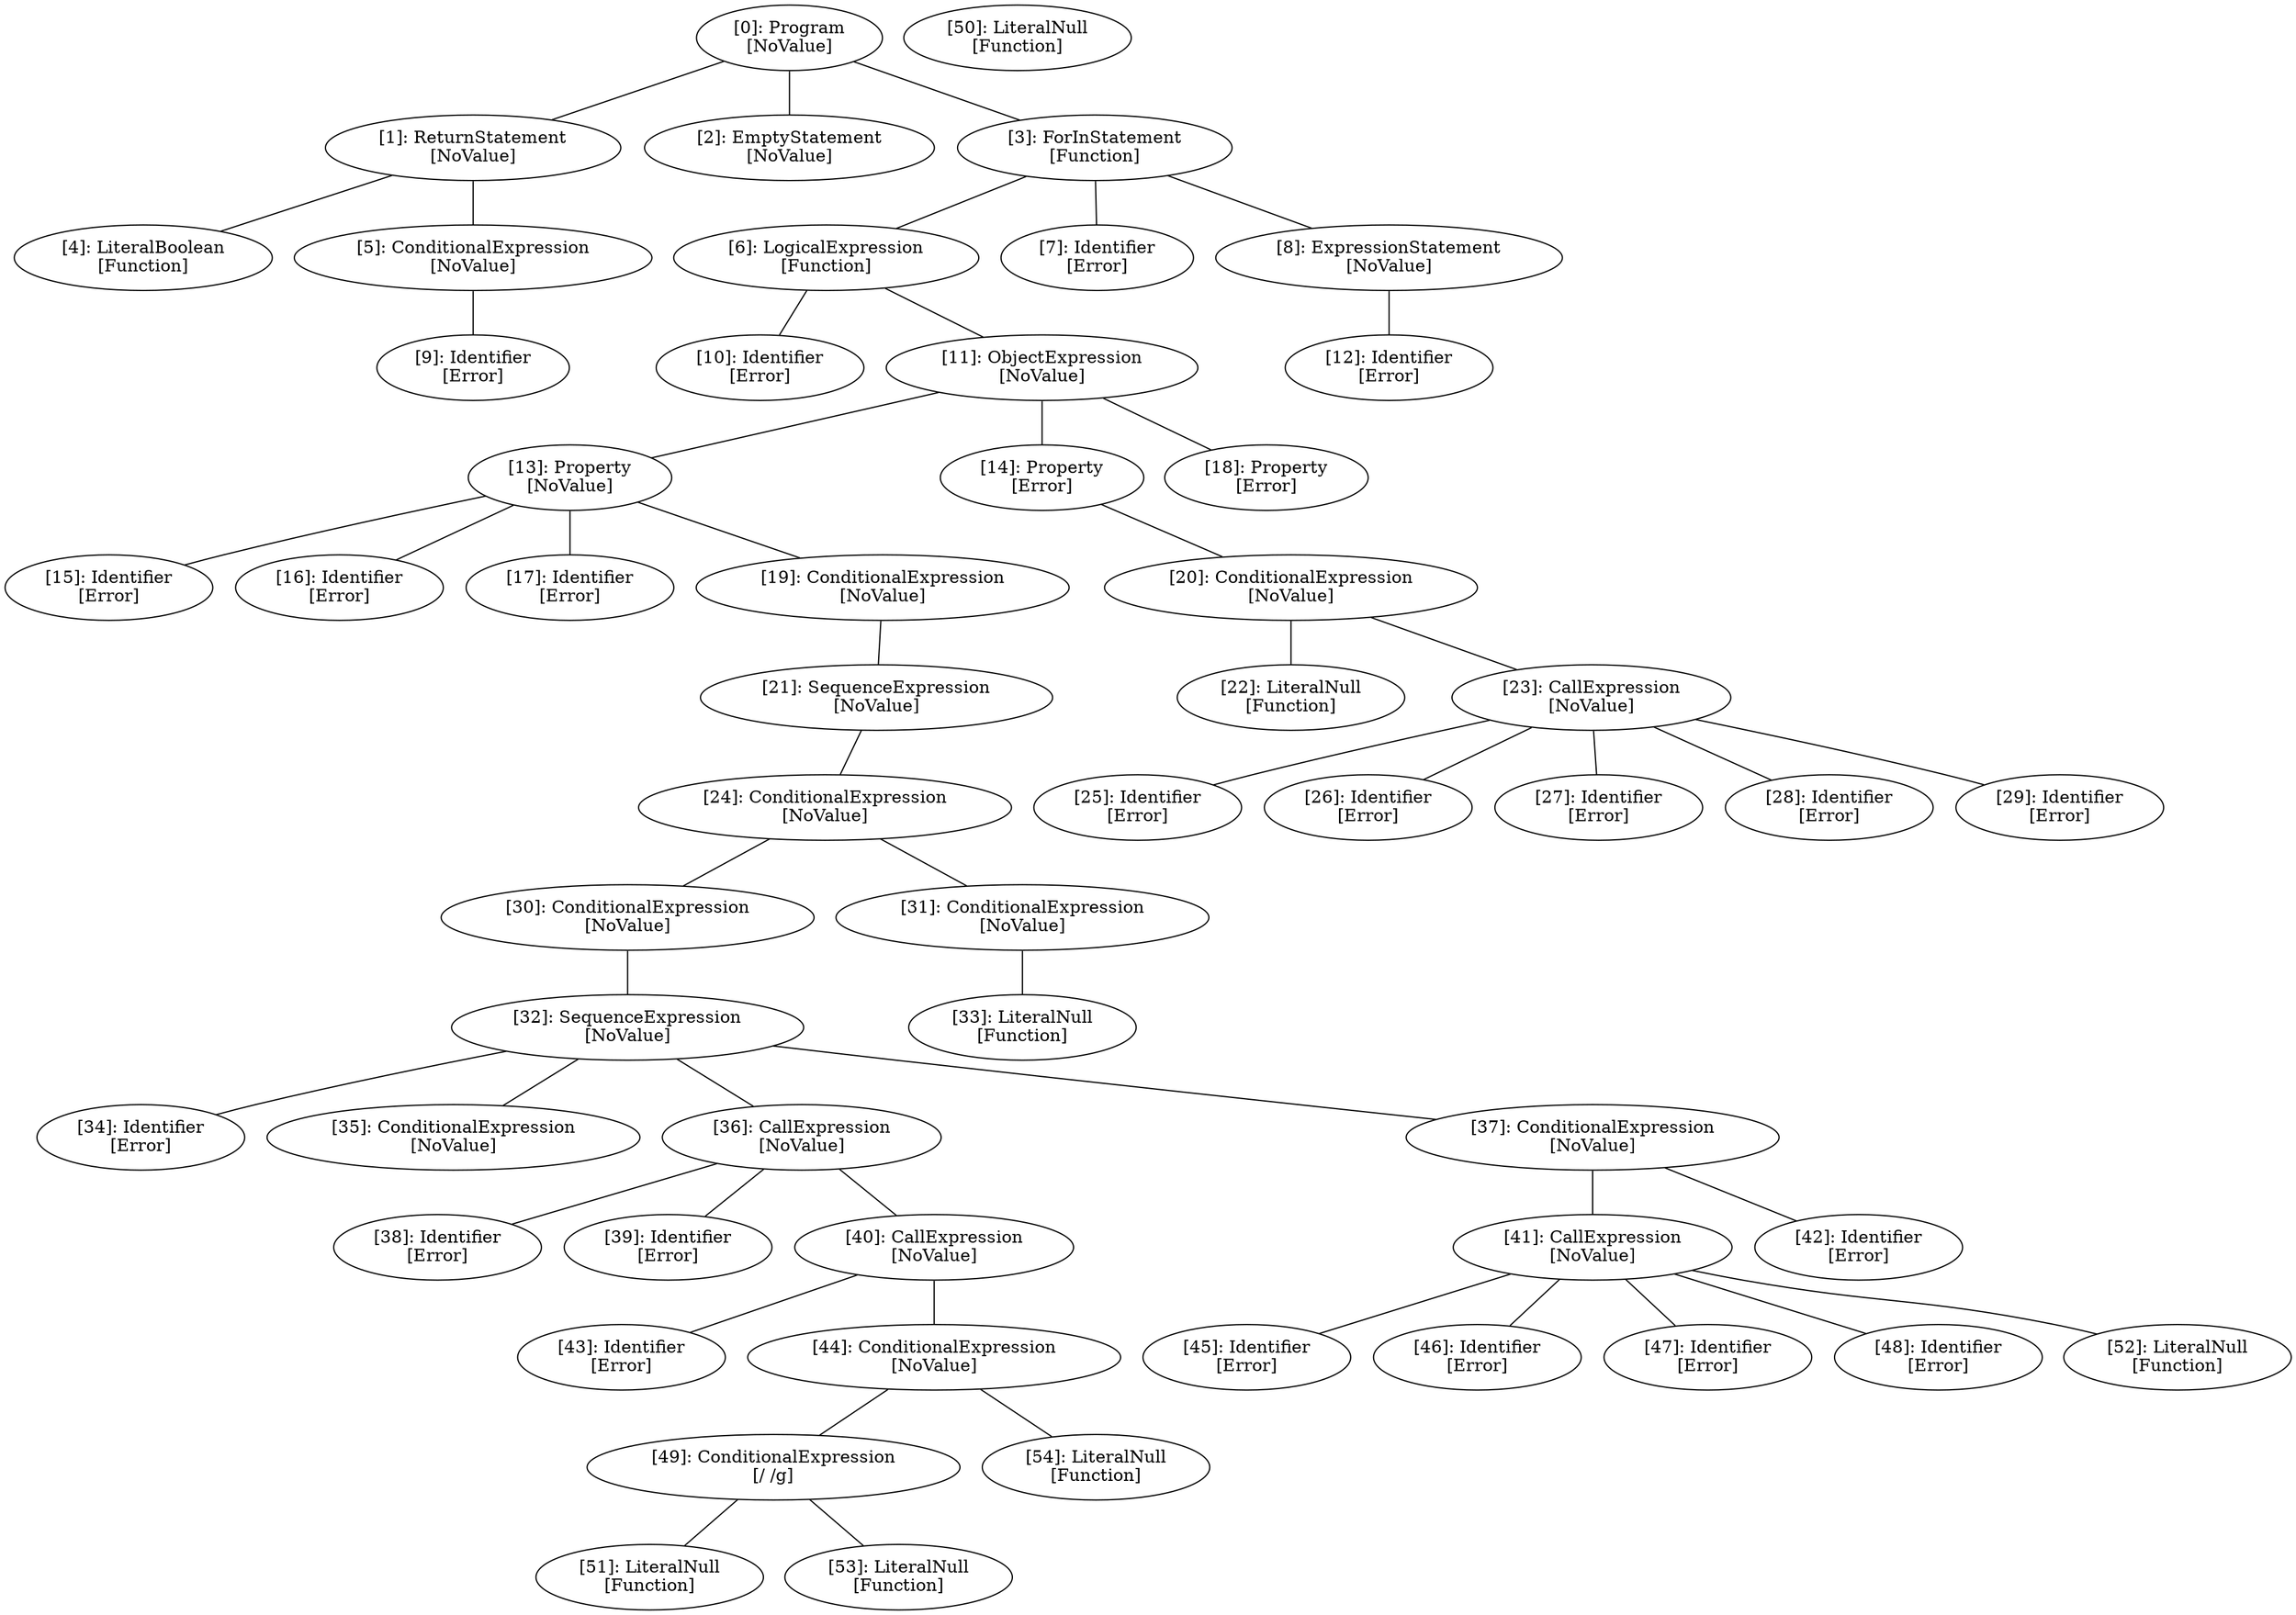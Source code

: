 // Result
graph {
	0 [label="[0]: Program
[NoValue]"]
	1 [label="[1]: ReturnStatement
[NoValue]"]
	2 [label="[2]: EmptyStatement
[NoValue]"]
	3 [label="[3]: ForInStatement
[Function]"]
	4 [label="[4]: LiteralBoolean
[Function]"]
	5 [label="[5]: ConditionalExpression
[NoValue]"]
	6 [label="[6]: LogicalExpression
[Function]"]
	7 [label="[7]: Identifier
[Error]"]
	8 [label="[8]: ExpressionStatement
[NoValue]"]
	9 [label="[9]: Identifier
[Error]"]
	10 [label="[10]: Identifier
[Error]"]
	11 [label="[11]: ObjectExpression
[NoValue]"]
	12 [label="[12]: Identifier
[Error]"]
	13 [label="[13]: Property
[NoValue]"]
	14 [label="[14]: Property
[Error]"]
	15 [label="[15]: Identifier
[Error]"]
	16 [label="[16]: Identifier
[Error]"]
	17 [label="[17]: Identifier
[Error]"]
	18 [label="[18]: Property
[Error]"]
	19 [label="[19]: ConditionalExpression
[NoValue]"]
	20 [label="[20]: ConditionalExpression
[NoValue]"]
	21 [label="[21]: SequenceExpression
[NoValue]"]
	22 [label="[22]: LiteralNull
[Function]"]
	23 [label="[23]: CallExpression
[NoValue]"]
	24 [label="[24]: ConditionalExpression
[NoValue]"]
	25 [label="[25]: Identifier
[Error]"]
	26 [label="[26]: Identifier
[Error]"]
	27 [label="[27]: Identifier
[Error]"]
	28 [label="[28]: Identifier
[Error]"]
	29 [label="[29]: Identifier
[Error]"]
	30 [label="[30]: ConditionalExpression
[NoValue]"]
	31 [label="[31]: ConditionalExpression
[NoValue]"]
	32 [label="[32]: SequenceExpression
[NoValue]"]
	33 [label="[33]: LiteralNull
[Function]"]
	34 [label="[34]: Identifier
[Error]"]
	35 [label="[35]: ConditionalExpression
[NoValue]"]
	36 [label="[36]: CallExpression
[NoValue]"]
	37 [label="[37]: ConditionalExpression
[NoValue]"]
	38 [label="[38]: Identifier
[Error]"]
	39 [label="[39]: Identifier
[Error]"]
	40 [label="[40]: CallExpression
[NoValue]"]
	41 [label="[41]: CallExpression
[NoValue]"]
	42 [label="[42]: Identifier
[Error]"]
	43 [label="[43]: Identifier
[Error]"]
	44 [label="[44]: ConditionalExpression
[NoValue]"]
	45 [label="[45]: Identifier
[Error]"]
	46 [label="[46]: Identifier
[Error]"]
	47 [label="[47]: Identifier
[Error]"]
	48 [label="[48]: Identifier
[Error]"]
	49 [label="[49]: ConditionalExpression
[/ /g]"]
	50 [label="[50]: LiteralNull
[Function]"]
	51 [label="[51]: LiteralNull
[Function]"]
	52 [label="[52]: LiteralNull
[Function]"]
	53 [label="[53]: LiteralNull
[Function]"]
	54 [label="[54]: LiteralNull
[Function]"]
	0 -- 1
	0 -- 2
	0 -- 3
	1 -- 4
	1 -- 5
	3 -- 6
	3 -- 7
	3 -- 8
	5 -- 9
	6 -- 10
	6 -- 11
	8 -- 12
	11 -- 13
	11 -- 14
	11 -- 18
	13 -- 15
	13 -- 16
	13 -- 17
	13 -- 19
	14 -- 20
	19 -- 21
	20 -- 22
	20 -- 23
	21 -- 24
	23 -- 25
	23 -- 26
	23 -- 27
	23 -- 28
	23 -- 29
	24 -- 30
	24 -- 31
	30 -- 32
	31 -- 33
	32 -- 34
	32 -- 35
	32 -- 36
	32 -- 37
	36 -- 38
	36 -- 39
	36 -- 40
	37 -- 41
	37 -- 42
	40 -- 43
	40 -- 44
	41 -- 45
	41 -- 46
	41 -- 47
	41 -- 48
	41 -- 52
	44 -- 49
	44 -- 54
	49 -- 51
	49 -- 53
}

